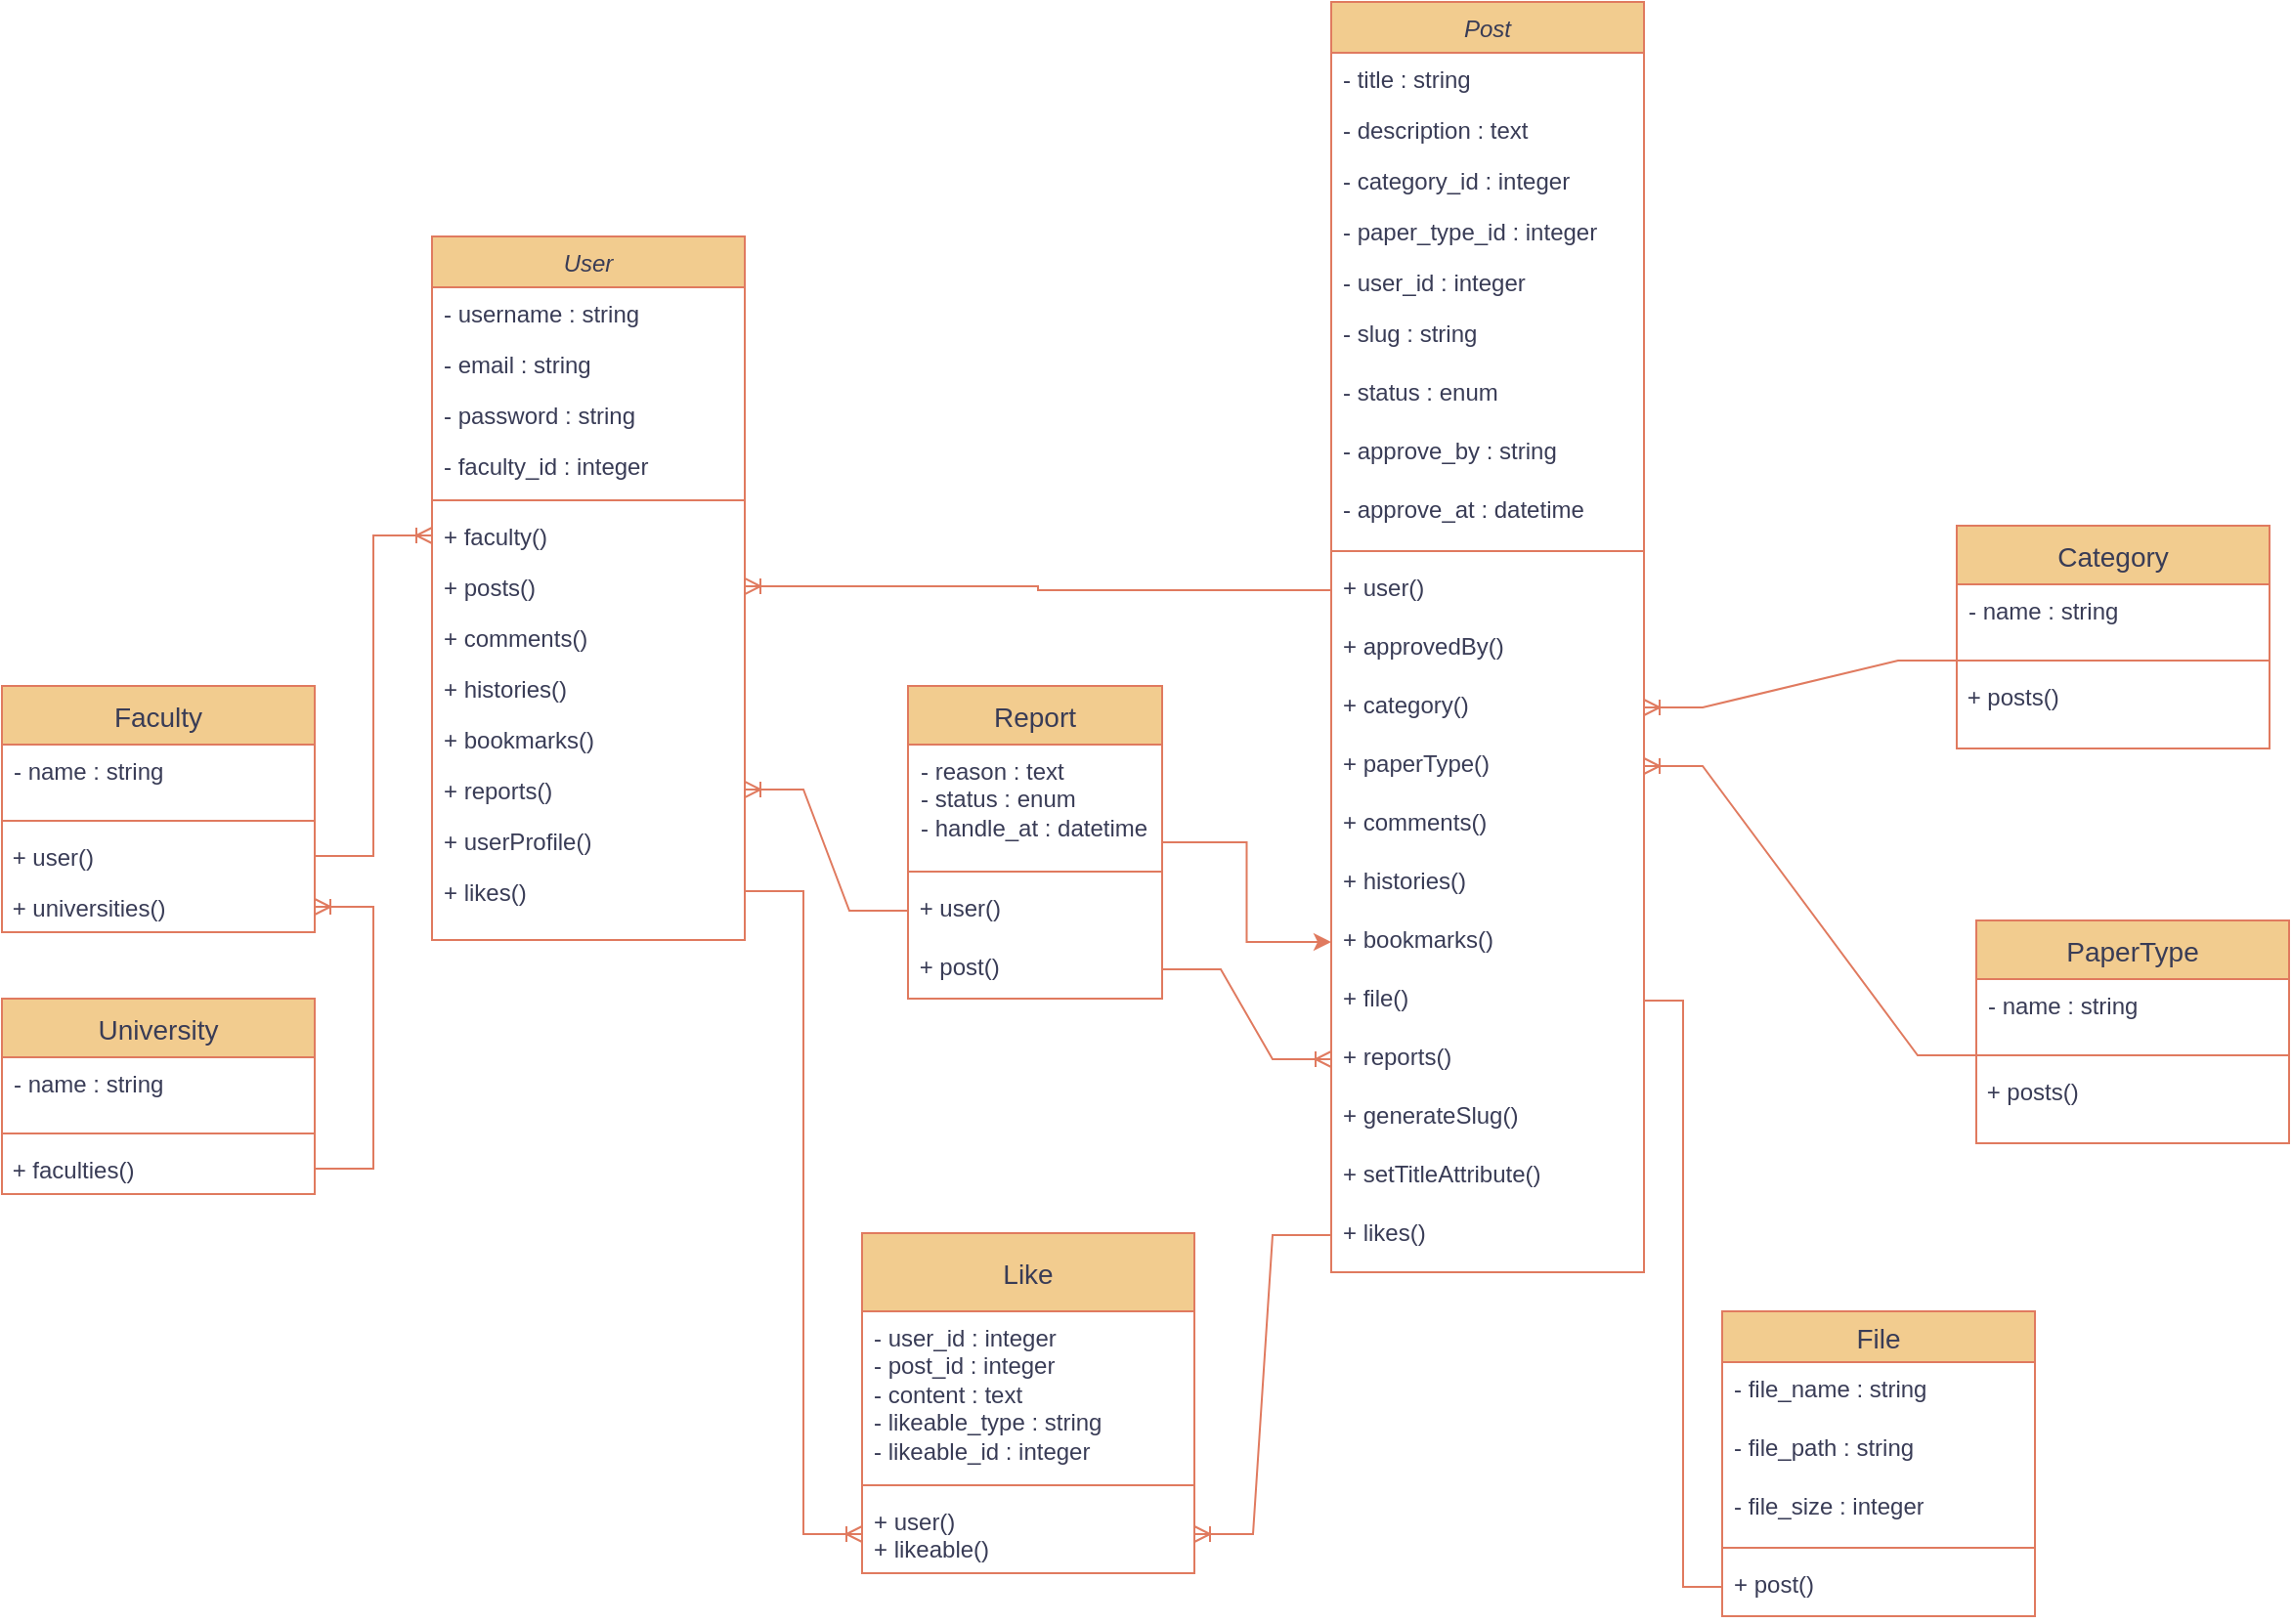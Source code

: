 <mxfile version="25.0.3">
  <diagram id="C5RBs43oDa-KdzZeNtuy" name="Page-1">
    <mxGraphModel dx="2150" dy="2070" grid="0" gridSize="10" guides="1" tooltips="1" connect="1" arrows="1" fold="1" page="0" pageScale="1" pageWidth="827" pageHeight="1169" background="#ffffff" math="0" shadow="0">
      <root>
        <mxCell id="WIyWlLk6GJQsqaUBKTNV-0" />
        <mxCell id="WIyWlLk6GJQsqaUBKTNV-1" parent="WIyWlLk6GJQsqaUBKTNV-0" />
        <mxCell id="zkfFHV4jXpPFQw0GAbJ--0" value="User" style="swimlane;fontStyle=2;align=center;verticalAlign=top;childLayout=stackLayout;horizontal=1;startSize=26;horizontalStack=0;resizeParent=1;resizeLast=0;collapsible=1;marginBottom=0;rounded=0;shadow=0;strokeWidth=1;labelBackgroundColor=none;fillColor=#F2CC8F;strokeColor=#E07A5F;fontColor=#393C56;" parent="WIyWlLk6GJQsqaUBKTNV-1" vertex="1">
          <mxGeometry x="170" y="-690" width="160" height="360" as="geometry">
            <mxRectangle x="240" y="-690" width="160" height="26" as="alternateBounds" />
          </mxGeometry>
        </mxCell>
        <mxCell id="zkfFHV4jXpPFQw0GAbJ--1" value="- username : string" style="text;align=left;verticalAlign=top;spacingLeft=4;spacingRight=4;overflow=hidden;rotatable=0;points=[[0,0.5],[1,0.5]];portConstraint=eastwest;labelBackgroundColor=none;fontColor=#393C56;" parent="zkfFHV4jXpPFQw0GAbJ--0" vertex="1">
          <mxGeometry y="26" width="160" height="26" as="geometry" />
        </mxCell>
        <mxCell id="zkfFHV4jXpPFQw0GAbJ--2" value="- email : string" style="text;align=left;verticalAlign=top;spacingLeft=4;spacingRight=4;overflow=hidden;rotatable=0;points=[[0,0.5],[1,0.5]];portConstraint=eastwest;rounded=0;shadow=0;html=0;labelBackgroundColor=none;fontColor=#393C56;" parent="zkfFHV4jXpPFQw0GAbJ--0" vertex="1">
          <mxGeometry y="52" width="160" height="26" as="geometry" />
        </mxCell>
        <mxCell id="zkfFHV4jXpPFQw0GAbJ--3" value="- password : string" style="text;align=left;verticalAlign=top;spacingLeft=4;spacingRight=4;overflow=hidden;rotatable=0;points=[[0,0.5],[1,0.5]];portConstraint=eastwest;rounded=0;shadow=0;html=0;labelBackgroundColor=none;fontColor=#393C56;" parent="zkfFHV4jXpPFQw0GAbJ--0" vertex="1">
          <mxGeometry y="78" width="160" height="26" as="geometry" />
        </mxCell>
        <mxCell id="-4fTEAHiSSVaOjTVvM5S-9" value="- faculty_id : integer" style="text;align=left;verticalAlign=top;spacingLeft=4;spacingRight=4;overflow=hidden;rotatable=0;points=[[0,0.5],[1,0.5]];portConstraint=eastwest;rounded=0;shadow=0;html=0;labelBackgroundColor=none;fontColor=#393C56;" parent="zkfFHV4jXpPFQw0GAbJ--0" vertex="1">
          <mxGeometry y="104" width="160" height="26" as="geometry" />
        </mxCell>
        <mxCell id="BodTTib29oXBfHVtGbxE-240" value="" style="line;strokeWidth=1;rotatable=0;dashed=0;labelPosition=right;align=left;verticalAlign=middle;spacingTop=0;spacingLeft=6;points=[];portConstraint=eastwest;labelBackgroundColor=none;fillColor=#F2CC8F;strokeColor=#E07A5F;fontColor=#393C56;" parent="zkfFHV4jXpPFQw0GAbJ--0" vertex="1">
          <mxGeometry y="130" width="160" height="10" as="geometry" />
        </mxCell>
        <mxCell id="BodTTib29oXBfHVtGbxE-3" value="+ faculty()" style="text;align=left;verticalAlign=top;spacingLeft=4;spacingRight=4;overflow=hidden;rotatable=0;points=[[0,0.5],[1,0.5]];portConstraint=eastwest;rounded=0;shadow=0;html=0;labelBackgroundColor=none;fontColor=#393C56;" parent="zkfFHV4jXpPFQw0GAbJ--0" vertex="1">
          <mxGeometry y="140" width="160" height="26" as="geometry" />
        </mxCell>
        <mxCell id="BodTTib29oXBfHVtGbxE-4" value="+ posts()" style="text;align=left;verticalAlign=top;spacingLeft=4;spacingRight=4;overflow=hidden;rotatable=0;points=[[0,0.5],[1,0.5]];portConstraint=eastwest;rounded=0;shadow=0;html=0;labelBackgroundColor=none;fontColor=#393C56;" parent="zkfFHV4jXpPFQw0GAbJ--0" vertex="1">
          <mxGeometry y="166" width="160" height="26" as="geometry" />
        </mxCell>
        <mxCell id="BodTTib29oXBfHVtGbxE-5" value="+ comments()" style="text;align=left;verticalAlign=top;spacingLeft=4;spacingRight=4;overflow=hidden;rotatable=0;points=[[0,0.5],[1,0.5]];portConstraint=eastwest;rounded=0;shadow=0;html=0;labelBackgroundColor=none;fontColor=#393C56;" parent="zkfFHV4jXpPFQw0GAbJ--0" vertex="1">
          <mxGeometry y="192" width="160" height="26" as="geometry" />
        </mxCell>
        <mxCell id="BodTTib29oXBfHVtGbxE-6" value="+ histories()" style="text;align=left;verticalAlign=top;spacingLeft=4;spacingRight=4;overflow=hidden;rotatable=0;points=[[0,0.5],[1,0.5]];portConstraint=eastwest;rounded=0;shadow=0;html=0;labelBackgroundColor=none;fontColor=#393C56;" parent="zkfFHV4jXpPFQw0GAbJ--0" vertex="1">
          <mxGeometry y="218" width="160" height="26" as="geometry" />
        </mxCell>
        <mxCell id="BodTTib29oXBfHVtGbxE-18" value="+ bookmarks()" style="text;align=left;verticalAlign=top;spacingLeft=4;spacingRight=4;overflow=hidden;rotatable=0;points=[[0,0.5],[1,0.5]];portConstraint=eastwest;rounded=0;shadow=0;html=0;labelBackgroundColor=none;fontColor=#393C56;" parent="zkfFHV4jXpPFQw0GAbJ--0" vertex="1">
          <mxGeometry y="244" width="160" height="26" as="geometry" />
        </mxCell>
        <mxCell id="BodTTib29oXBfHVtGbxE-19" value="+ reports()" style="text;align=left;verticalAlign=top;spacingLeft=4;spacingRight=4;overflow=hidden;rotatable=0;points=[[0,0.5],[1,0.5]];portConstraint=eastwest;rounded=0;shadow=0;html=0;labelBackgroundColor=none;fontColor=#393C56;" parent="zkfFHV4jXpPFQw0GAbJ--0" vertex="1">
          <mxGeometry y="270" width="160" height="26" as="geometry" />
        </mxCell>
        <mxCell id="BodTTib29oXBfHVtGbxE-20" value="+ userProfile()" style="text;align=left;verticalAlign=top;spacingLeft=4;spacingRight=4;overflow=hidden;rotatable=0;points=[[0,0.5],[1,0.5]];portConstraint=eastwest;rounded=0;shadow=0;html=0;labelBackgroundColor=none;fontColor=#393C56;" parent="zkfFHV4jXpPFQw0GAbJ--0" vertex="1">
          <mxGeometry y="296" width="160" height="26" as="geometry" />
        </mxCell>
        <mxCell id="BodTTib29oXBfHVtGbxE-295" value="+ likes()" style="text;align=left;verticalAlign=top;spacingLeft=4;spacingRight=4;overflow=hidden;rotatable=0;points=[[0,0.5],[1,0.5]];portConstraint=eastwest;rounded=0;shadow=0;html=0;labelBackgroundColor=none;fontColor=#393C56;" parent="zkfFHV4jXpPFQw0GAbJ--0" vertex="1">
          <mxGeometry y="322" width="160" height="26" as="geometry" />
        </mxCell>
        <mxCell id="BodTTib29oXBfHVtGbxE-28" value="Post" style="swimlane;fontStyle=2;align=center;verticalAlign=top;childLayout=stackLayout;horizontal=1;startSize=26;horizontalStack=0;resizeParent=1;resizeLast=0;collapsible=1;marginBottom=0;rounded=0;shadow=0;strokeWidth=1;labelBackgroundColor=none;fillColor=#F2CC8F;strokeColor=#E07A5F;fontColor=#393C56;" parent="WIyWlLk6GJQsqaUBKTNV-1" vertex="1">
          <mxGeometry x="630" y="-810" width="160" height="650" as="geometry">
            <mxRectangle x="414" y="-326" width="160" height="26" as="alternateBounds" />
          </mxGeometry>
        </mxCell>
        <mxCell id="BodTTib29oXBfHVtGbxE-29" value="- title : string" style="text;align=left;verticalAlign=top;spacingLeft=4;spacingRight=4;overflow=hidden;rotatable=0;points=[[0,0.5],[1,0.5]];portConstraint=eastwest;labelBackgroundColor=none;fontColor=#393C56;" parent="BodTTib29oXBfHVtGbxE-28" vertex="1">
          <mxGeometry y="26" width="160" height="26" as="geometry" />
        </mxCell>
        <mxCell id="BodTTib29oXBfHVtGbxE-30" value="- description : text" style="text;align=left;verticalAlign=top;spacingLeft=4;spacingRight=4;overflow=hidden;rotatable=0;points=[[0,0.5],[1,0.5]];portConstraint=eastwest;rounded=0;shadow=0;html=0;labelBackgroundColor=none;fontColor=#393C56;" parent="BodTTib29oXBfHVtGbxE-28" vertex="1">
          <mxGeometry y="52" width="160" height="26" as="geometry" />
        </mxCell>
        <mxCell id="BodTTib29oXBfHVtGbxE-31" value="- category_id : integer" style="text;align=left;verticalAlign=top;spacingLeft=4;spacingRight=4;overflow=hidden;rotatable=0;points=[[0,0.5],[1,0.5]];portConstraint=eastwest;rounded=0;shadow=0;html=0;labelBackgroundColor=none;fontColor=#393C56;" parent="BodTTib29oXBfHVtGbxE-28" vertex="1">
          <mxGeometry y="78" width="160" height="26" as="geometry" />
        </mxCell>
        <mxCell id="BodTTib29oXBfHVtGbxE-32" value="- paper_type_id : integer" style="text;align=left;verticalAlign=top;spacingLeft=4;spacingRight=4;overflow=hidden;rotatable=0;points=[[0,0.5],[1,0.5]];portConstraint=eastwest;rounded=0;shadow=0;html=0;labelBackgroundColor=none;fontColor=#393C56;" parent="BodTTib29oXBfHVtGbxE-28" vertex="1">
          <mxGeometry y="104" width="160" height="26" as="geometry" />
        </mxCell>
        <mxCell id="BodTTib29oXBfHVtGbxE-33" value="- user_id : integer" style="text;align=left;verticalAlign=top;spacingLeft=4;spacingRight=4;overflow=hidden;rotatable=0;points=[[0,0.5],[1,0.5]];portConstraint=eastwest;rounded=0;shadow=0;html=0;labelBackgroundColor=none;fontColor=#393C56;" parent="BodTTib29oXBfHVtGbxE-28" vertex="1">
          <mxGeometry y="130" width="160" height="26" as="geometry" />
        </mxCell>
        <mxCell id="BodTTib29oXBfHVtGbxE-44" value="- slug : string" style="text;strokeColor=none;fillColor=none;spacingLeft=4;spacingRight=4;overflow=hidden;rotatable=0;points=[[0,0.5],[1,0.5]];portConstraint=eastwest;fontSize=12;whiteSpace=wrap;html=1;labelBackgroundColor=none;fontColor=#393C56;" parent="BodTTib29oXBfHVtGbxE-28" vertex="1">
          <mxGeometry y="156" width="160" height="30" as="geometry" />
        </mxCell>
        <mxCell id="BodTTib29oXBfHVtGbxE-59" value="- status : enum" style="text;strokeColor=none;fillColor=none;spacingLeft=4;spacingRight=4;overflow=hidden;rotatable=0;points=[[0,0.5],[1,0.5]];portConstraint=eastwest;fontSize=12;whiteSpace=wrap;html=1;labelBackgroundColor=none;fontColor=#393C56;" parent="BodTTib29oXBfHVtGbxE-28" vertex="1">
          <mxGeometry y="186" width="160" height="30" as="geometry" />
        </mxCell>
        <mxCell id="BodTTib29oXBfHVtGbxE-60" value="- approve_by : string" style="text;strokeColor=none;fillColor=none;spacingLeft=4;spacingRight=4;overflow=hidden;rotatable=0;points=[[0,0.5],[1,0.5]];portConstraint=eastwest;fontSize=12;whiteSpace=wrap;html=1;labelBackgroundColor=none;fontColor=#393C56;" parent="BodTTib29oXBfHVtGbxE-28" vertex="1">
          <mxGeometry y="216" width="160" height="30" as="geometry" />
        </mxCell>
        <mxCell id="BodTTib29oXBfHVtGbxE-61" value="- approve_at : datetime" style="text;strokeColor=none;fillColor=none;spacingLeft=4;spacingRight=4;overflow=hidden;rotatable=0;points=[[0,0.5],[1,0.5]];portConstraint=eastwest;fontSize=12;whiteSpace=wrap;html=1;labelBackgroundColor=none;fontColor=#393C56;" parent="BodTTib29oXBfHVtGbxE-28" vertex="1">
          <mxGeometry y="246" width="160" height="30" as="geometry" />
        </mxCell>
        <mxCell id="BodTTib29oXBfHVtGbxE-239" value="" style="line;strokeWidth=1;rotatable=0;dashed=0;labelPosition=right;align=left;verticalAlign=middle;spacingTop=0;spacingLeft=6;points=[];portConstraint=eastwest;labelBackgroundColor=none;fillColor=#F2CC8F;strokeColor=#E07A5F;fontColor=#393C56;" parent="BodTTib29oXBfHVtGbxE-28" vertex="1">
          <mxGeometry y="276" width="160" height="10" as="geometry" />
        </mxCell>
        <mxCell id="BodTTib29oXBfHVtGbxE-241" value="+ user()" style="text;strokeColor=none;fillColor=none;spacingLeft=4;spacingRight=4;overflow=hidden;rotatable=0;points=[[0,0.5],[1,0.5]];portConstraint=eastwest;fontSize=12;whiteSpace=wrap;html=1;labelBackgroundColor=none;fontColor=#393C56;" parent="BodTTib29oXBfHVtGbxE-28" vertex="1">
          <mxGeometry y="286" width="160" height="30" as="geometry" />
        </mxCell>
        <mxCell id="BodTTib29oXBfHVtGbxE-242" value="+ approvedBy()" style="text;strokeColor=none;fillColor=none;spacingLeft=4;spacingRight=4;overflow=hidden;rotatable=0;points=[[0,0.5],[1,0.5]];portConstraint=eastwest;fontSize=12;whiteSpace=wrap;html=1;labelBackgroundColor=none;fontColor=#393C56;" parent="BodTTib29oXBfHVtGbxE-28" vertex="1">
          <mxGeometry y="316" width="160" height="30" as="geometry" />
        </mxCell>
        <mxCell id="BodTTib29oXBfHVtGbxE-243" value="+ category()" style="text;strokeColor=none;fillColor=none;spacingLeft=4;spacingRight=4;overflow=hidden;rotatable=0;points=[[0,0.5],[1,0.5]];portConstraint=eastwest;fontSize=12;whiteSpace=wrap;html=1;labelBackgroundColor=none;fontColor=#393C56;" parent="BodTTib29oXBfHVtGbxE-28" vertex="1">
          <mxGeometry y="346" width="160" height="30" as="geometry" />
        </mxCell>
        <mxCell id="BodTTib29oXBfHVtGbxE-244" value="+ paperType()" style="text;strokeColor=none;fillColor=none;spacingLeft=4;spacingRight=4;overflow=hidden;rotatable=0;points=[[0,0.5],[1,0.5]];portConstraint=eastwest;fontSize=12;whiteSpace=wrap;html=1;labelBackgroundColor=none;fontColor=#393C56;" parent="BodTTib29oXBfHVtGbxE-28" vertex="1">
          <mxGeometry y="376" width="160" height="30" as="geometry" />
        </mxCell>
        <mxCell id="BodTTib29oXBfHVtGbxE-245" value="+ comments()" style="text;strokeColor=none;fillColor=none;spacingLeft=4;spacingRight=4;overflow=hidden;rotatable=0;points=[[0,0.5],[1,0.5]];portConstraint=eastwest;fontSize=12;whiteSpace=wrap;html=1;labelBackgroundColor=none;fontColor=#393C56;" parent="BodTTib29oXBfHVtGbxE-28" vertex="1">
          <mxGeometry y="406" width="160" height="30" as="geometry" />
        </mxCell>
        <mxCell id="BodTTib29oXBfHVtGbxE-246" value="+ histories()" style="text;strokeColor=none;fillColor=none;spacingLeft=4;spacingRight=4;overflow=hidden;rotatable=0;points=[[0,0.5],[1,0.5]];portConstraint=eastwest;fontSize=12;whiteSpace=wrap;html=1;labelBackgroundColor=none;fontColor=#393C56;" parent="BodTTib29oXBfHVtGbxE-28" vertex="1">
          <mxGeometry y="436" width="160" height="30" as="geometry" />
        </mxCell>
        <mxCell id="BodTTib29oXBfHVtGbxE-247" value="+ bookmarks()" style="text;strokeColor=none;fillColor=none;spacingLeft=4;spacingRight=4;overflow=hidden;rotatable=0;points=[[0,0.5],[1,0.5]];portConstraint=eastwest;fontSize=12;whiteSpace=wrap;html=1;labelBackgroundColor=none;fontColor=#393C56;" parent="BodTTib29oXBfHVtGbxE-28" vertex="1">
          <mxGeometry y="466" width="160" height="30" as="geometry" />
        </mxCell>
        <mxCell id="BodTTib29oXBfHVtGbxE-249" value="+ file()" style="text;strokeColor=none;fillColor=none;spacingLeft=4;spacingRight=4;overflow=hidden;rotatable=0;points=[[0,0.5],[1,0.5]];portConstraint=eastwest;fontSize=12;whiteSpace=wrap;html=1;labelBackgroundColor=none;fontColor=#393C56;" parent="BodTTib29oXBfHVtGbxE-28" vertex="1">
          <mxGeometry y="496" width="160" height="30" as="geometry" />
        </mxCell>
        <mxCell id="BodTTib29oXBfHVtGbxE-250" value="+ reports()" style="text;strokeColor=none;fillColor=none;spacingLeft=4;spacingRight=4;overflow=hidden;rotatable=0;points=[[0,0.5],[1,0.5]];portConstraint=eastwest;fontSize=12;whiteSpace=wrap;html=1;labelBackgroundColor=none;fontColor=#393C56;" parent="BodTTib29oXBfHVtGbxE-28" vertex="1">
          <mxGeometry y="526" width="160" height="30" as="geometry" />
        </mxCell>
        <mxCell id="BodTTib29oXBfHVtGbxE-251" value="+ generateSlug()" style="text;strokeColor=none;fillColor=none;spacingLeft=4;spacingRight=4;overflow=hidden;rotatable=0;points=[[0,0.5],[1,0.5]];portConstraint=eastwest;fontSize=12;whiteSpace=wrap;html=1;labelBackgroundColor=none;fontColor=#393C56;" parent="BodTTib29oXBfHVtGbxE-28" vertex="1">
          <mxGeometry y="556" width="160" height="30" as="geometry" />
        </mxCell>
        <mxCell id="BodTTib29oXBfHVtGbxE-252" value="+ setTitleAttribute()" style="text;strokeColor=none;fillColor=none;spacingLeft=4;spacingRight=4;overflow=hidden;rotatable=0;points=[[0,0.5],[1,0.5]];portConstraint=eastwest;fontSize=12;whiteSpace=wrap;html=1;labelBackgroundColor=none;fontColor=#393C56;" parent="BodTTib29oXBfHVtGbxE-28" vertex="1">
          <mxGeometry y="586" width="160" height="30" as="geometry" />
        </mxCell>
        <mxCell id="BodTTib29oXBfHVtGbxE-274" value="+ likes()" style="text;strokeColor=none;fillColor=none;spacingLeft=4;spacingRight=4;overflow=hidden;rotatable=0;points=[[0,0.5],[1,0.5]];portConstraint=eastwest;fontSize=12;whiteSpace=wrap;html=1;labelBackgroundColor=none;fontColor=#393C56;" parent="BodTTib29oXBfHVtGbxE-28" vertex="1">
          <mxGeometry y="616" width="160" height="30" as="geometry" />
        </mxCell>
        <mxCell id="BodTTib29oXBfHVtGbxE-253" value="Category" style="swimlane;fontStyle=0;childLayout=stackLayout;horizontal=1;startSize=30;horizontalStack=0;resizeParent=1;resizeParentMax=0;resizeLast=0;collapsible=1;marginBottom=0;align=center;fontSize=14;labelBackgroundColor=none;fillColor=#F2CC8F;strokeColor=#E07A5F;fontColor=#393C56;" parent="WIyWlLk6GJQsqaUBKTNV-1" vertex="1">
          <mxGeometry x="950" y="-542" width="160" height="114" as="geometry">
            <mxRectangle x="980" y="-470" width="100" height="30" as="alternateBounds" />
          </mxGeometry>
        </mxCell>
        <mxCell id="BodTTib29oXBfHVtGbxE-254" value="- name : string" style="text;strokeColor=none;fillColor=none;spacingLeft=4;spacingRight=4;overflow=hidden;rotatable=0;points=[[0,0.5],[1,0.5]];portConstraint=eastwest;fontSize=12;whiteSpace=wrap;html=1;labelBackgroundColor=none;fontColor=#393C56;" parent="BodTTib29oXBfHVtGbxE-253" vertex="1">
          <mxGeometry y="30" width="160" height="34" as="geometry" />
        </mxCell>
        <mxCell id="BodTTib29oXBfHVtGbxE-263" value="" style="line;strokeWidth=1;rotatable=0;dashed=0;labelPosition=right;align=left;verticalAlign=middle;spacingTop=0;spacingLeft=6;points=[];portConstraint=eastwest;labelBackgroundColor=none;fillColor=#F2CC8F;strokeColor=#E07A5F;fontColor=#393C56;" parent="BodTTib29oXBfHVtGbxE-253" vertex="1">
          <mxGeometry y="64" width="160" height="10" as="geometry" />
        </mxCell>
        <mxCell id="BodTTib29oXBfHVtGbxE-264" value="&amp;nbsp;+ posts()" style="text;whiteSpace=wrap;html=1;labelBackgroundColor=none;fontColor=#393C56;" parent="BodTTib29oXBfHVtGbxE-253" vertex="1">
          <mxGeometry y="74" width="160" height="40" as="geometry" />
        </mxCell>
        <mxCell id="BodTTib29oXBfHVtGbxE-265" value="" style="edgeStyle=entityRelationEdgeStyle;fontSize=12;html=1;endArrow=ERoneToMany;rounded=0;endFill=0;startArrow=none;startFill=0;labelBackgroundColor=none;strokeColor=#E07A5F;fontColor=default;" parent="WIyWlLk6GJQsqaUBKTNV-1" source="BodTTib29oXBfHVtGbxE-263" target="BodTTib29oXBfHVtGbxE-243" edge="1">
          <mxGeometry width="100" height="100" relative="1" as="geometry">
            <mxPoint x="520" y="120" as="sourcePoint" />
            <mxPoint x="600" y="180" as="targetPoint" />
          </mxGeometry>
        </mxCell>
        <mxCell id="BodTTib29oXBfHVtGbxE-266" value="PaperType" style="swimlane;fontStyle=0;childLayout=stackLayout;horizontal=1;startSize=30;horizontalStack=0;resizeParent=1;resizeParentMax=0;resizeLast=0;collapsible=1;marginBottom=0;align=center;fontSize=14;labelBackgroundColor=none;fillColor=#F2CC8F;strokeColor=#E07A5F;fontColor=#393C56;" parent="WIyWlLk6GJQsqaUBKTNV-1" vertex="1">
          <mxGeometry x="960" y="-340" width="160" height="114" as="geometry">
            <mxRectangle x="980" y="-380" width="100" height="30" as="alternateBounds" />
          </mxGeometry>
        </mxCell>
        <mxCell id="BodTTib29oXBfHVtGbxE-267" value="- name : string" style="text;strokeColor=none;fillColor=none;spacingLeft=4;spacingRight=4;overflow=hidden;rotatable=0;points=[[0,0.5],[1,0.5]];portConstraint=eastwest;fontSize=12;whiteSpace=wrap;html=1;labelBackgroundColor=none;fontColor=#393C56;" parent="BodTTib29oXBfHVtGbxE-266" vertex="1">
          <mxGeometry y="30" width="160" height="34" as="geometry" />
        </mxCell>
        <mxCell id="BodTTib29oXBfHVtGbxE-268" value="" style="line;strokeWidth=1;rotatable=0;dashed=0;labelPosition=right;align=left;verticalAlign=middle;spacingTop=0;spacingLeft=6;points=[];portConstraint=eastwest;labelBackgroundColor=none;fillColor=#F2CC8F;strokeColor=#E07A5F;fontColor=#393C56;" parent="BodTTib29oXBfHVtGbxE-266" vertex="1">
          <mxGeometry y="64" width="160" height="10" as="geometry" />
        </mxCell>
        <mxCell id="BodTTib29oXBfHVtGbxE-269" value="&amp;nbsp;+ posts()" style="text;whiteSpace=wrap;html=1;labelBackgroundColor=none;fontColor=#393C56;" parent="BodTTib29oXBfHVtGbxE-266" vertex="1">
          <mxGeometry y="74" width="160" height="40" as="geometry" />
        </mxCell>
        <mxCell id="BodTTib29oXBfHVtGbxE-271" value="" style="edgeStyle=entityRelationEdgeStyle;fontSize=12;html=1;endArrow=ERoneToMany;rounded=0;endFill=0;startArrow=none;startFill=0;labelBackgroundColor=none;strokeColor=#E07A5F;fontColor=default;" parent="WIyWlLk6GJQsqaUBKTNV-1" source="BodTTib29oXBfHVtGbxE-268" target="BodTTib29oXBfHVtGbxE-244" edge="1">
          <mxGeometry width="100" height="100" relative="1" as="geometry">
            <mxPoint x="620" y="210" as="sourcePoint" />
            <mxPoint x="410" y="-90" as="targetPoint" />
            <Array as="points">
              <mxPoint x="360" y="30" />
              <mxPoint x="390" y="-5" />
            </Array>
          </mxGeometry>
        </mxCell>
        <mxCell id="BodTTib29oXBfHVtGbxE-284" value="Like" style="swimlane;fontStyle=0;childLayout=stackLayout;horizontal=1;startSize=40;horizontalStack=0;resizeParent=1;resizeParentMax=0;resizeLast=0;collapsible=1;marginBottom=0;align=center;fontSize=14;labelBackgroundColor=none;fillColor=#F2CC8F;strokeColor=#E07A5F;fontColor=#393C56;" parent="WIyWlLk6GJQsqaUBKTNV-1" vertex="1">
          <mxGeometry x="390" y="-180" width="170" height="174" as="geometry">
            <mxRectangle x="670" y="-100" width="70" height="30" as="alternateBounds" />
          </mxGeometry>
        </mxCell>
        <mxCell id="BodTTib29oXBfHVtGbxE-286" value="&lt;span style=&quot;text-wrap-mode: nowrap;&quot;&gt;- user_id : integer&lt;/span&gt;&lt;div style=&quot;text-wrap-mode: nowrap;&quot;&gt;- post_id : integer&lt;/div&gt;&lt;div style=&quot;text-wrap-mode: nowrap;&quot;&gt;- content : text&lt;/div&gt;&lt;div style=&quot;text-wrap-mode: nowrap;&quot;&gt;- likeable_type : string&lt;/div&gt;&lt;div style=&quot;text-wrap-mode: nowrap;&quot;&gt;- likeable_id : integer&lt;/div&gt;" style="text;strokeColor=none;fillColor=none;spacingLeft=4;spacingRight=4;overflow=hidden;rotatable=0;points=[[0,0.5],[1,0.5]];portConstraint=eastwest;fontSize=12;whiteSpace=wrap;html=1;labelBackgroundColor=none;fontColor=#393C56;" parent="BodTTib29oXBfHVtGbxE-284" vertex="1">
          <mxGeometry y="40" width="170" height="84" as="geometry" />
        </mxCell>
        <mxCell id="BodTTib29oXBfHVtGbxE-290" value="" style="line;strokeWidth=1;rotatable=0;dashed=0;labelPosition=right;align=left;verticalAlign=middle;spacingTop=0;spacingLeft=6;points=[];portConstraint=eastwest;labelBackgroundColor=none;fillColor=#F2CC8F;strokeColor=#E07A5F;fontColor=#393C56;" parent="BodTTib29oXBfHVtGbxE-284" vertex="1">
          <mxGeometry y="124" width="170" height="10" as="geometry" />
        </mxCell>
        <mxCell id="BodTTib29oXBfHVtGbxE-289" value="&lt;span style=&quot;text-wrap-mode: nowrap;&quot;&gt;+ user()&lt;/span&gt;&lt;div&gt;&lt;span style=&quot;text-wrap-mode: nowrap;&quot;&gt;+ likeable()&lt;/span&gt;&lt;/div&gt;" style="text;strokeColor=none;fillColor=none;spacingLeft=4;spacingRight=4;overflow=hidden;rotatable=0;points=[[0,0.5],[1,0.5]];portConstraint=eastwest;fontSize=12;whiteSpace=wrap;html=1;labelBackgroundColor=none;fontColor=#393C56;" parent="BodTTib29oXBfHVtGbxE-284" vertex="1">
          <mxGeometry y="134" width="170" height="40" as="geometry" />
        </mxCell>
        <mxCell id="BodTTib29oXBfHVtGbxE-291" value="" style="edgeStyle=entityRelationEdgeStyle;fontSize=12;html=1;endArrow=none;rounded=0;endFill=0;startArrow=ERoneToMany;startFill=0;labelBackgroundColor=none;strokeColor=#E07A5F;fontColor=default;" parent="WIyWlLk6GJQsqaUBKTNV-1" source="BodTTib29oXBfHVtGbxE-289" target="BodTTib29oXBfHVtGbxE-274" edge="1">
          <mxGeometry width="100" height="100" relative="1" as="geometry">
            <mxPoint x="640" y="20" as="sourcePoint" />
            <mxPoint x="580" y="20" as="targetPoint" />
          </mxGeometry>
        </mxCell>
        <mxCell id="BodTTib29oXBfHVtGbxE-293" value="" style="edgeStyle=entityRelationEdgeStyle;fontSize=12;html=1;endArrow=ERoneToMany;rounded=0;endFill=0;labelBackgroundColor=none;strokeColor=#E07A5F;fontColor=default;" parent="WIyWlLk6GJQsqaUBKTNV-1" source="BodTTib29oXBfHVtGbxE-295" target="BodTTib29oXBfHVtGbxE-289" edge="1">
          <mxGeometry width="100" height="100" relative="1" as="geometry">
            <mxPoint x="385" y="-220" as="sourcePoint" />
            <mxPoint x="230" y="-80" as="targetPoint" />
            <Array as="points">
              <mxPoint x="390" y="-320" />
              <mxPoint x="270" y="-23" />
            </Array>
          </mxGeometry>
        </mxCell>
        <mxCell id="BodTTib29oXBfHVtGbxE-296" value="Faculty" style="swimlane;fontStyle=0;childLayout=stackLayout;horizontal=1;startSize=30;horizontalStack=0;resizeParent=1;resizeParentMax=0;resizeLast=0;collapsible=1;marginBottom=0;align=center;fontSize=14;labelBackgroundColor=none;fillColor=#F2CC8F;strokeColor=#E07A5F;fontColor=#393C56;" parent="WIyWlLk6GJQsqaUBKTNV-1" vertex="1">
          <mxGeometry x="-50" y="-460" width="160" height="126" as="geometry">
            <mxRectangle x="40" y="-370" width="100" height="30" as="alternateBounds" />
          </mxGeometry>
        </mxCell>
        <mxCell id="BodTTib29oXBfHVtGbxE-297" value="- name : string" style="text;strokeColor=none;fillColor=none;spacingLeft=4;spacingRight=4;overflow=hidden;rotatable=0;points=[[0,0.5],[1,0.5]];portConstraint=eastwest;fontSize=12;whiteSpace=wrap;html=1;labelBackgroundColor=none;fontColor=#393C56;" parent="BodTTib29oXBfHVtGbxE-296" vertex="1">
          <mxGeometry y="30" width="160" height="34" as="geometry" />
        </mxCell>
        <mxCell id="BodTTib29oXBfHVtGbxE-298" value="" style="line;strokeWidth=1;rotatable=0;dashed=0;labelPosition=right;align=left;verticalAlign=middle;spacingTop=0;spacingLeft=6;points=[];portConstraint=eastwest;labelBackgroundColor=none;fillColor=#F2CC8F;strokeColor=#E07A5F;fontColor=#393C56;" parent="BodTTib29oXBfHVtGbxE-296" vertex="1">
          <mxGeometry y="64" width="160" height="10" as="geometry" />
        </mxCell>
        <mxCell id="BodTTib29oXBfHVtGbxE-299" value="&amp;nbsp;+ user()" style="text;whiteSpace=wrap;html=1;labelBackgroundColor=none;fontColor=#393C56;" parent="BodTTib29oXBfHVtGbxE-296" vertex="1">
          <mxGeometry y="74" width="160" height="26" as="geometry" />
        </mxCell>
        <mxCell id="BodTTib29oXBfHVtGbxE-300" value="&amp;nbsp;+ universities()" style="text;whiteSpace=wrap;html=1;labelBackgroundColor=none;fontColor=#393C56;" parent="BodTTib29oXBfHVtGbxE-296" vertex="1">
          <mxGeometry y="100" width="160" height="26" as="geometry" />
        </mxCell>
        <mxCell id="BodTTib29oXBfHVtGbxE-306" value="University" style="swimlane;fontStyle=0;childLayout=stackLayout;horizontal=1;startSize=30;horizontalStack=0;resizeParent=1;resizeParentMax=0;resizeLast=0;collapsible=1;marginBottom=0;align=center;fontSize=14;labelBackgroundColor=none;fillColor=#F2CC8F;strokeColor=#E07A5F;fontColor=#393C56;" parent="WIyWlLk6GJQsqaUBKTNV-1" vertex="1">
          <mxGeometry x="-50" y="-300" width="160" height="100" as="geometry">
            <mxRectangle x="40" y="-300" width="100" height="30" as="alternateBounds" />
          </mxGeometry>
        </mxCell>
        <mxCell id="BodTTib29oXBfHVtGbxE-307" value="- name : string" style="text;strokeColor=none;fillColor=none;spacingLeft=4;spacingRight=4;overflow=hidden;rotatable=0;points=[[0,0.5],[1,0.5]];portConstraint=eastwest;fontSize=12;whiteSpace=wrap;html=1;labelBackgroundColor=none;fontColor=#393C56;" parent="BodTTib29oXBfHVtGbxE-306" vertex="1">
          <mxGeometry y="30" width="160" height="34" as="geometry" />
        </mxCell>
        <mxCell id="BodTTib29oXBfHVtGbxE-308" value="" style="line;strokeWidth=1;rotatable=0;dashed=0;labelPosition=right;align=left;verticalAlign=middle;spacingTop=0;spacingLeft=6;points=[];portConstraint=eastwest;labelBackgroundColor=none;fillColor=#F2CC8F;strokeColor=#E07A5F;fontColor=#393C56;" parent="BodTTib29oXBfHVtGbxE-306" vertex="1">
          <mxGeometry y="64" width="160" height="10" as="geometry" />
        </mxCell>
        <mxCell id="BodTTib29oXBfHVtGbxE-310" value="&amp;nbsp;+ faculties()" style="text;whiteSpace=wrap;html=1;labelBackgroundColor=none;fontColor=#393C56;" parent="BodTTib29oXBfHVtGbxE-306" vertex="1">
          <mxGeometry y="74" width="160" height="26" as="geometry" />
        </mxCell>
        <mxCell id="BodTTib29oXBfHVtGbxE-313" value="" style="edgeStyle=entityRelationEdgeStyle;fontSize=12;html=1;endArrow=ERoneToMany;rounded=0;labelBackgroundColor=none;strokeColor=#E07A5F;fontColor=default;" parent="WIyWlLk6GJQsqaUBKTNV-1" source="BodTTib29oXBfHVtGbxE-310" target="BodTTib29oXBfHVtGbxE-300" edge="1">
          <mxGeometry width="100" height="100" relative="1" as="geometry">
            <mxPoint x="230" y="-320" as="sourcePoint" />
            <mxPoint x="330" y="-420" as="targetPoint" />
          </mxGeometry>
        </mxCell>
        <mxCell id="BodTTib29oXBfHVtGbxE-314" value="" style="edgeStyle=entityRelationEdgeStyle;fontSize=12;html=1;endArrow=ERoneToMany;rounded=0;endFill=0;labelBackgroundColor=none;strokeColor=#E07A5F;fontColor=default;" parent="WIyWlLk6GJQsqaUBKTNV-1" source="BodTTib29oXBfHVtGbxE-299" target="BodTTib29oXBfHVtGbxE-3" edge="1">
          <mxGeometry width="100" height="100" relative="1" as="geometry">
            <mxPoint x="200" y="-380" as="sourcePoint" />
            <mxPoint x="300" y="-480" as="targetPoint" />
          </mxGeometry>
        </mxCell>
        <mxCell id="eQ5qyDtmDILFviuWHuSh-39" value="" style="edgeStyle=orthogonalEdgeStyle;rounded=0;orthogonalLoop=1;jettySize=auto;html=1;labelBackgroundColor=none;strokeColor=#E07A5F;fontColor=default;" edge="1" parent="WIyWlLk6GJQsqaUBKTNV-1" source="BodTTib29oXBfHVtGbxE-315" target="BodTTib29oXBfHVtGbxE-247">
          <mxGeometry relative="1" as="geometry" />
        </mxCell>
        <mxCell id="BodTTib29oXBfHVtGbxE-315" value="Report" style="swimlane;fontStyle=0;childLayout=stackLayout;horizontal=1;startSize=30;horizontalStack=0;resizeParent=1;resizeParentMax=0;resizeLast=0;collapsible=1;marginBottom=0;align=center;fontSize=14;labelBackgroundColor=none;fillColor=#F2CC8F;strokeColor=#E07A5F;fontColor=#393C56;" parent="WIyWlLk6GJQsqaUBKTNV-1" vertex="1">
          <mxGeometry x="413.5" y="-460" width="130" height="160" as="geometry">
            <mxRectangle x="260" y="-584" width="100" height="30" as="alternateBounds" />
          </mxGeometry>
        </mxCell>
        <mxCell id="BodTTib29oXBfHVtGbxE-316" value="- reason : text&lt;div&gt;- status : enum&lt;/div&gt;&lt;div&gt;- handle_at : datetime&lt;/div&gt;" style="text;strokeColor=none;fillColor=none;spacingLeft=4;spacingRight=4;overflow=hidden;rotatable=0;points=[[0,0.5],[1,0.5]];portConstraint=eastwest;fontSize=12;whiteSpace=wrap;html=1;labelBackgroundColor=none;fontColor=#393C56;" parent="BodTTib29oXBfHVtGbxE-315" vertex="1">
          <mxGeometry y="30" width="130" height="60" as="geometry" />
        </mxCell>
        <mxCell id="BodTTib29oXBfHVtGbxE-317" value="" style="line;strokeWidth=1;rotatable=0;dashed=0;labelPosition=right;align=left;verticalAlign=middle;spacingTop=0;spacingLeft=6;points=[];portConstraint=eastwest;labelBackgroundColor=none;fillColor=#F2CC8F;strokeColor=#E07A5F;fontColor=#393C56;" parent="BodTTib29oXBfHVtGbxE-315" vertex="1">
          <mxGeometry y="90" width="130" height="10" as="geometry" />
        </mxCell>
        <mxCell id="eQ5qyDtmDILFviuWHuSh-24" value="&amp;nbsp;+ user()" style="text;whiteSpace=wrap;html=1;labelBackgroundColor=none;fontColor=#393C56;" vertex="1" parent="BodTTib29oXBfHVtGbxE-315">
          <mxGeometry y="100" width="130" height="30" as="geometry" />
        </mxCell>
        <mxCell id="BodTTib29oXBfHVtGbxE-318" value="&amp;nbsp;+ post()" style="text;whiteSpace=wrap;html=1;labelBackgroundColor=none;fontColor=#393C56;" parent="BodTTib29oXBfHVtGbxE-315" vertex="1">
          <mxGeometry y="130" width="130" height="30" as="geometry" />
        </mxCell>
        <mxCell id="eQ5qyDtmDILFviuWHuSh-25" value="" style="edgeStyle=entityRelationEdgeStyle;fontSize=12;html=1;endArrow=none;rounded=0;startArrow=ERoneToMany;startFill=0;endFill=0;labelBackgroundColor=none;strokeColor=#E07A5F;fontColor=default;" edge="1" parent="WIyWlLk6GJQsqaUBKTNV-1" source="BodTTib29oXBfHVtGbxE-19" target="eQ5qyDtmDILFviuWHuSh-24">
          <mxGeometry width="100" height="100" relative="1" as="geometry">
            <mxPoint x="360" y="-390" as="sourcePoint" />
            <mxPoint x="460" y="-490" as="targetPoint" />
          </mxGeometry>
        </mxCell>
        <mxCell id="eQ5qyDtmDILFviuWHuSh-26" value="" style="edgeStyle=entityRelationEdgeStyle;fontSize=12;html=1;endArrow=none;rounded=0;startArrow=ERoneToMany;startFill=0;endFill=0;labelBackgroundColor=none;strokeColor=#E07A5F;fontColor=default;" edge="1" parent="WIyWlLk6GJQsqaUBKTNV-1" source="BodTTib29oXBfHVtGbxE-250" target="BodTTib29oXBfHVtGbxE-318">
          <mxGeometry width="100" height="100" relative="1" as="geometry">
            <mxPoint x="390" y="-390" as="sourcePoint" />
            <mxPoint x="490" y="-490" as="targetPoint" />
          </mxGeometry>
        </mxCell>
        <mxCell id="eQ5qyDtmDILFviuWHuSh-27" value="File" style="swimlane;fontStyle=0;childLayout=stackLayout;horizontal=1;startSize=26;horizontalStack=0;resizeParent=1;resizeParentMax=0;resizeLast=0;collapsible=1;marginBottom=0;align=center;fontSize=14;labelBackgroundColor=none;fillColor=#F2CC8F;strokeColor=#E07A5F;fontColor=#393C56;" vertex="1" parent="WIyWlLk6GJQsqaUBKTNV-1">
          <mxGeometry x="830" y="-140" width="160" height="156" as="geometry" />
        </mxCell>
        <mxCell id="eQ5qyDtmDILFviuWHuSh-28" value="- file_name : string" style="text;strokeColor=none;fillColor=none;spacingLeft=4;spacingRight=4;overflow=hidden;rotatable=0;points=[[0,0.5],[1,0.5]];portConstraint=eastwest;fontSize=12;whiteSpace=wrap;html=1;labelBackgroundColor=none;fontColor=#393C56;" vertex="1" parent="eQ5qyDtmDILFviuWHuSh-27">
          <mxGeometry y="26" width="160" height="30" as="geometry" />
        </mxCell>
        <mxCell id="eQ5qyDtmDILFviuWHuSh-29" value="- file_path : string" style="text;strokeColor=none;fillColor=none;spacingLeft=4;spacingRight=4;overflow=hidden;rotatable=0;points=[[0,0.5],[1,0.5]];portConstraint=eastwest;fontSize=12;whiteSpace=wrap;html=1;labelBackgroundColor=none;fontColor=#393C56;" vertex="1" parent="eQ5qyDtmDILFviuWHuSh-27">
          <mxGeometry y="56" width="160" height="30" as="geometry" />
        </mxCell>
        <mxCell id="eQ5qyDtmDILFviuWHuSh-30" value="- file_size : integer" style="text;strokeColor=none;fillColor=none;spacingLeft=4;spacingRight=4;overflow=hidden;rotatable=0;points=[[0,0.5],[1,0.5]];portConstraint=eastwest;fontSize=12;whiteSpace=wrap;html=1;labelBackgroundColor=none;fontColor=#393C56;" vertex="1" parent="eQ5qyDtmDILFviuWHuSh-27">
          <mxGeometry y="86" width="160" height="30" as="geometry" />
        </mxCell>
        <mxCell id="eQ5qyDtmDILFviuWHuSh-31" value="" style="line;strokeWidth=1;rotatable=0;dashed=0;labelPosition=right;align=left;verticalAlign=middle;spacingTop=0;spacingLeft=6;points=[];portConstraint=eastwest;labelBackgroundColor=none;fillColor=#F2CC8F;strokeColor=#E07A5F;fontColor=#393C56;" vertex="1" parent="eQ5qyDtmDILFviuWHuSh-27">
          <mxGeometry y="116" width="160" height="10" as="geometry" />
        </mxCell>
        <mxCell id="eQ5qyDtmDILFviuWHuSh-32" value="+ post()" style="text;strokeColor=none;fillColor=none;spacingLeft=4;spacingRight=4;overflow=hidden;rotatable=0;points=[[0,0.5],[1,0.5]];portConstraint=eastwest;fontSize=12;whiteSpace=wrap;html=1;labelBackgroundColor=none;fontColor=#393C56;" vertex="1" parent="eQ5qyDtmDILFviuWHuSh-27">
          <mxGeometry y="126" width="160" height="30" as="geometry" />
        </mxCell>
        <mxCell id="eQ5qyDtmDILFviuWHuSh-33" style="edgeStyle=orthogonalEdgeStyle;rounded=0;orthogonalLoop=1;jettySize=auto;html=1;endArrow=none;endFill=0;labelBackgroundColor=none;strokeColor=#E07A5F;fontColor=default;" edge="1" parent="WIyWlLk6GJQsqaUBKTNV-1" source="eQ5qyDtmDILFviuWHuSh-32" target="BodTTib29oXBfHVtGbxE-249">
          <mxGeometry relative="1" as="geometry" />
        </mxCell>
        <mxCell id="eQ5qyDtmDILFviuWHuSh-36" style="edgeStyle=orthogonalEdgeStyle;rounded=0;orthogonalLoop=1;jettySize=auto;html=1;endArrow=none;endFill=0;startArrow=ERoneToMany;startFill=0;labelBackgroundColor=none;strokeColor=#E07A5F;fontColor=default;" edge="1" parent="WIyWlLk6GJQsqaUBKTNV-1" source="BodTTib29oXBfHVtGbxE-4" target="BodTTib29oXBfHVtGbxE-241">
          <mxGeometry relative="1" as="geometry" />
        </mxCell>
      </root>
    </mxGraphModel>
  </diagram>
</mxfile>
